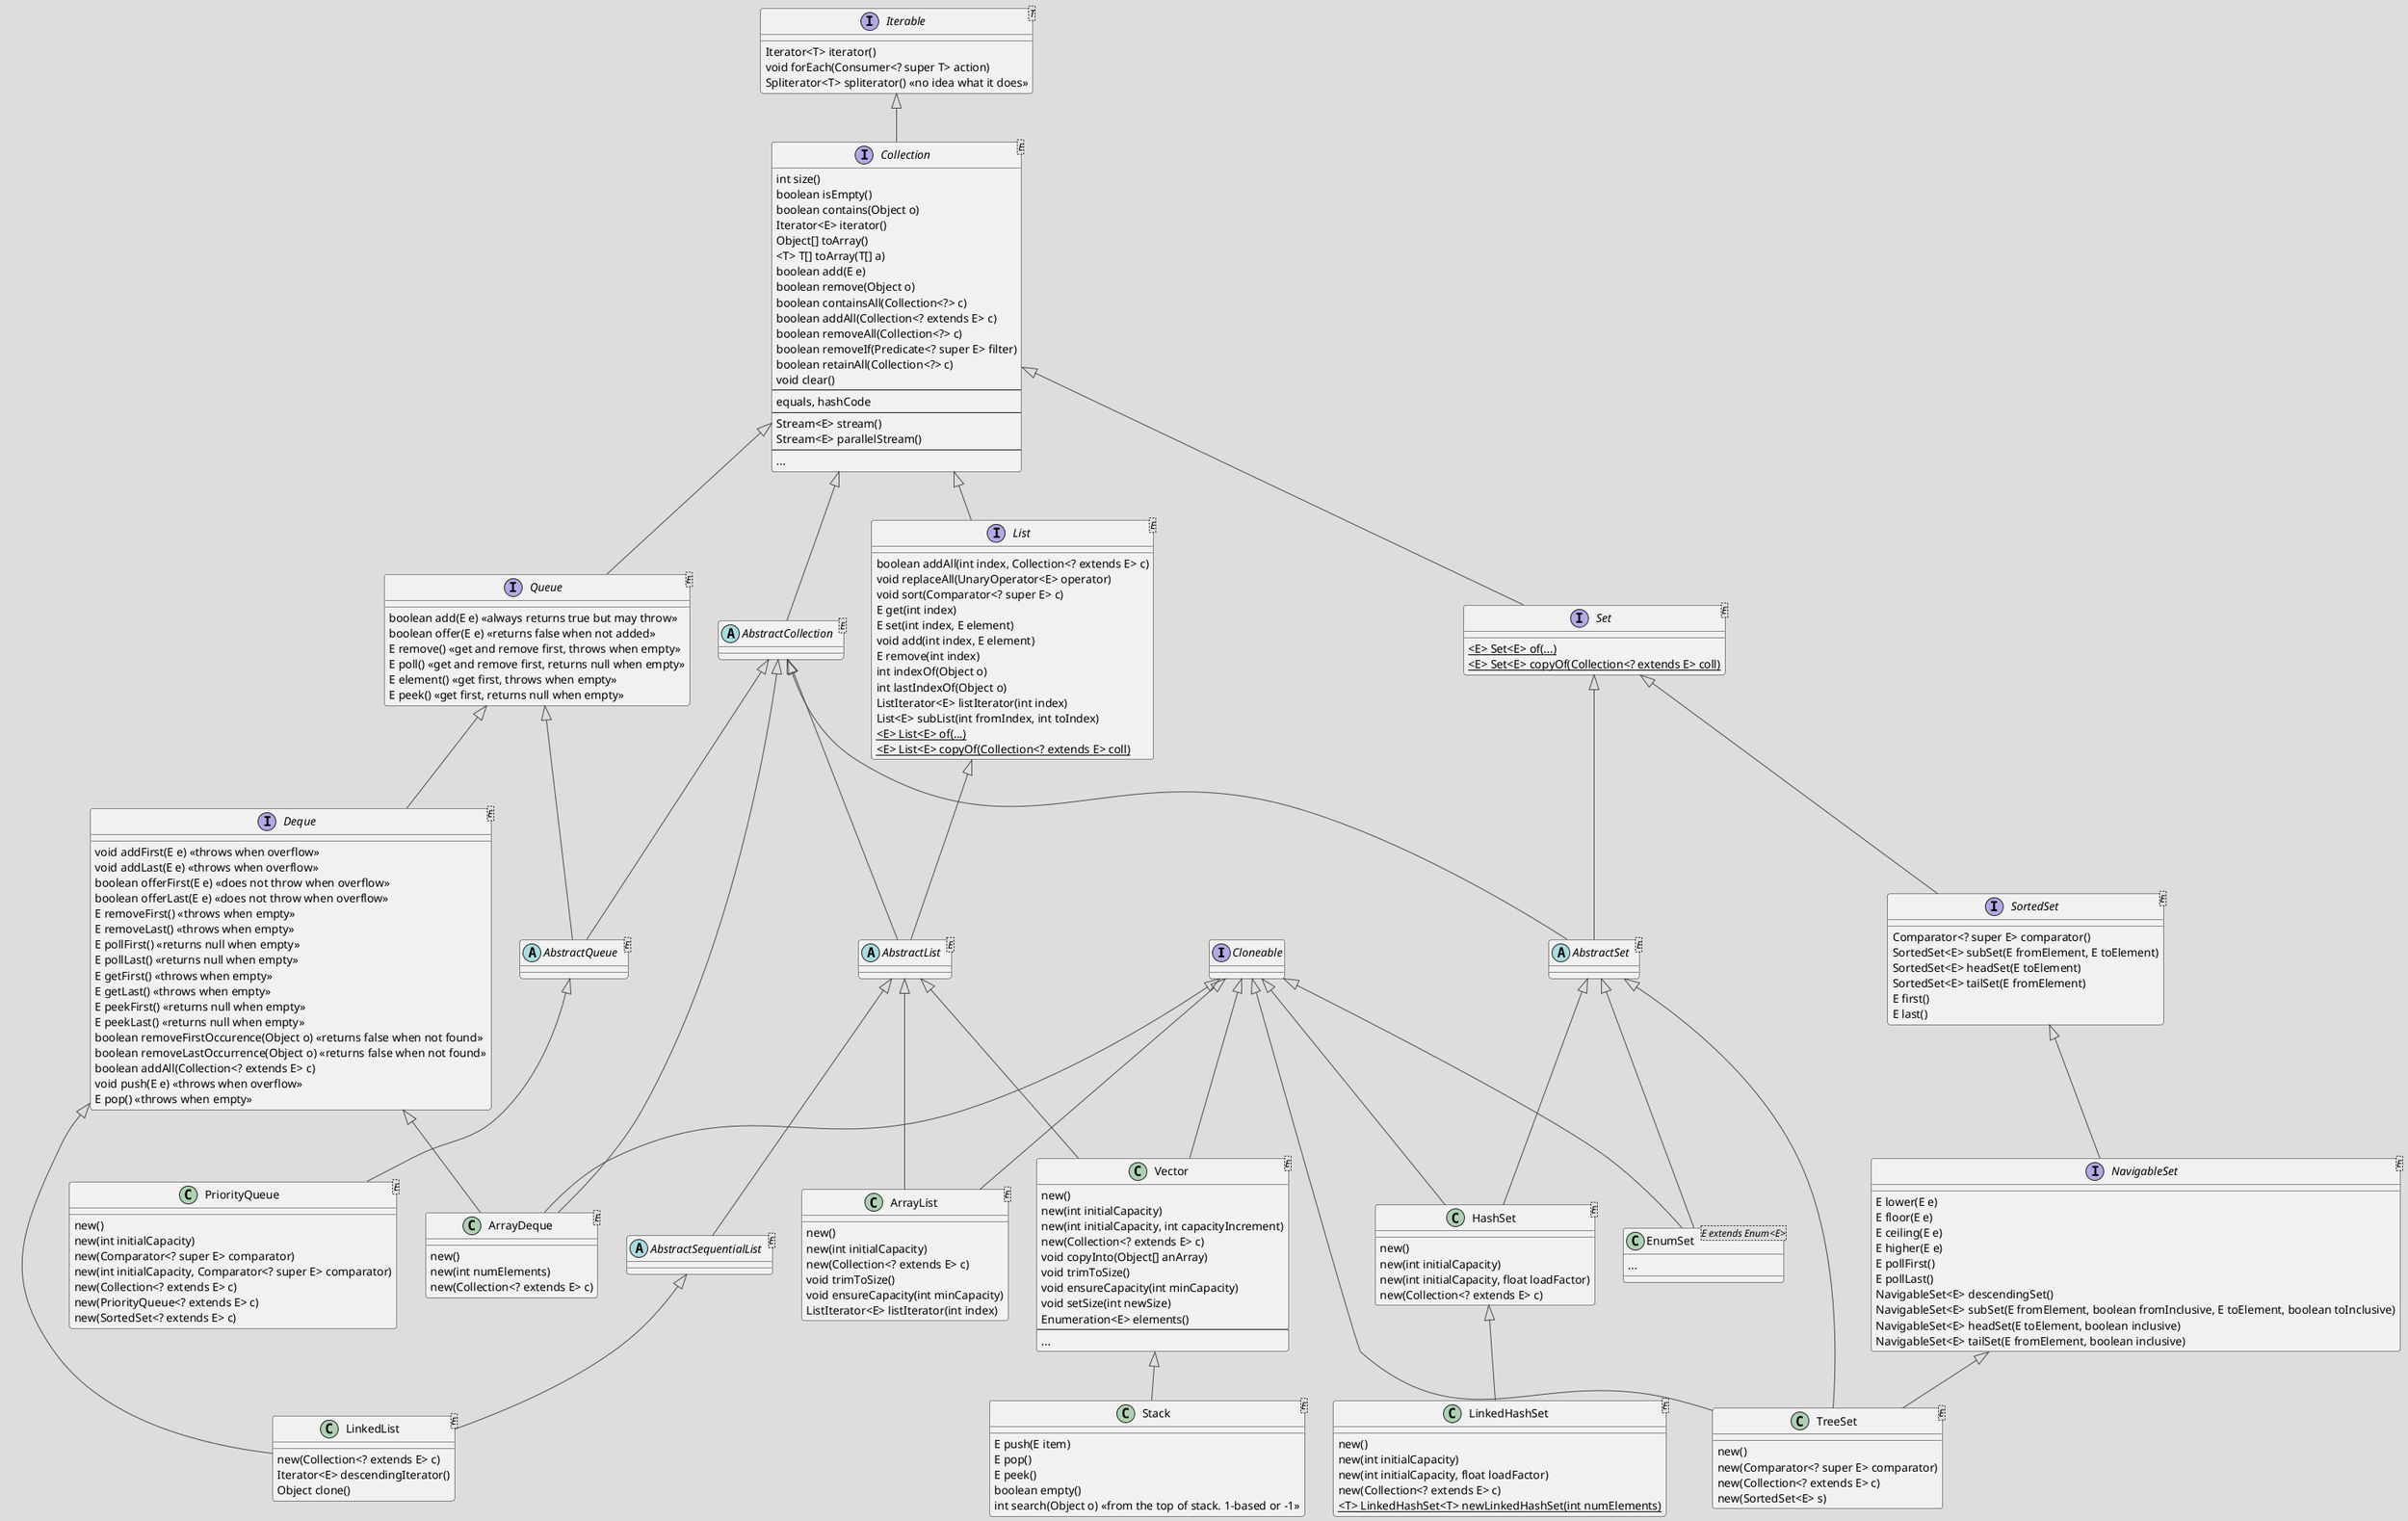 @startuml
!theme toy

interface Cloneable

interface Iterable<T> {
    Iterator<T> iterator()
    void forEach(Consumer<? super T> action)
    Spliterator<T> spliterator() <<no idea what it does>>
}

interface Collection<E> {
    int size()
    boolean isEmpty()
    boolean contains(Object o)
    Iterator<E> iterator()
    Object[] toArray()
    <T> T[] toArray(T[] a)
    boolean add(E e)
    boolean remove(Object o)
    boolean containsAll(Collection<?> c)
    boolean addAll(Collection<? extends E> c)
    boolean removeAll(Collection<?> c)
    boolean removeIf(Predicate<? super E> filter)
    boolean retainAll(Collection<?> c)
    void clear()
    --
    equals, hashCode
    --
    Stream<E> stream()
    Stream<E> parallelStream()
    --
    ...
}

interface Set<E> {
    {static} <E> Set<E> of(...)
    {static} <E> Set<E> copyOf(Collection<? extends E> coll)
}

interface SortedSet<E> {
    Comparator<? super E> comparator()
    SortedSet<E> subSet(E fromElement, E toElement)
    SortedSet<E> headSet(E toElement)
    SortedSet<E> tailSet(E fromElement)
    E first()
    E last()
}

interface NavigableSet<E> {
    E lower(E e)
    E floor(E e)
    E ceiling(E e)
    E higher(E e)
    E pollFirst()
    E pollLast()
    NavigableSet<E> descendingSet()
    NavigableSet<E> subSet(E fromElement, boolean fromInclusive, E toElement, boolean toInclusive)
    NavigableSet<E> headSet(E toElement, boolean inclusive)
    NavigableSet<E> tailSet(E fromElement, boolean inclusive)
}

interface Queue<E> {
    boolean add(E e) <<always returns true but may throw>>
    boolean offer(E e) <<returns false when not added>>
    E remove() <<get and remove first, throws when empty>>
    E poll() <<get and remove first, returns null when empty>>
    E element() <<get first, throws when empty>>
    E peek() <<get first, returns null when empty>>
}

interface Deque<E> {
    void addFirst(E e) <<throws when overflow>>
    void addLast(E e) <<throws when overflow>>
    boolean offerFirst(E e) <<does not throw when overflow>>
    boolean offerLast(E e) <<does not throw when overflow>>
    E removeFirst() <<throws when empty>>
    E removeLast() <<throws when empty>>
    E pollFirst() <<returns null when empty>>
    E pollLast() <<returns null when empty>>
    E getFirst() <<throws when empty>>
    E getLast() <<throws when empty>>
    E peekFirst() <<returns null when empty>>
    E peekLast() <<returns null when empty>>
    boolean removeFirstOccurence(Object o) <<returns false when not found>>
    boolean removeLastOccurrence(Object o) <<returns false when not found>>
    boolean addAll(Collection<? extends E> c)
    void push(E e) <<throws when overflow>>
    E pop() <<throws when empty>>
}

interface List<E> {
    boolean addAll(int index, Collection<? extends E> c)
    void replaceAll(UnaryOperator<E> operator)
    void sort(Comparator<? super E> c)
    E get(int index)
    E set(int index, E element)
    void add(int index, E element)
    E remove(int index)
    int indexOf(Object o)
    int lastIndexOf(Object o)
    ListIterator<E> listIterator(int index)
    List<E> subList(int fromIndex, int toIndex)
    {static} <E> List<E> of(...)
    {static} <E> List<E> copyOf(Collection<? extends E> coll)
}

abstract class AbstractCollection<E> {

}

abstract class AbstractList<E> {

}

abstract class AbstractSequentialList<E> {
}

abstract class AbstractSet<E> {

}

abstract class AbstractQueue<E> {

}

class LinkedList<E> {
    new(Collection<? extends E> c)


    Iterator<E> descendingIterator()
    Object clone()
}

class ArrayList<E> {
    new()
    new(int initialCapacity)
    new(Collection<? extends E> c)
    void trimToSize()
    void ensureCapacity(int minCapacity)
    ListIterator<E> listIterator(int index)
}

class Vector<E> {
    new()
    new(int initialCapacity)
    new(int initialCapacity, int capacityIncrement)
    new(Collection<? extends E> c)
    void copyInto(Object[] anArray)
    void trimToSize()
    void ensureCapacity(int minCapacity)
    void setSize(int newSize)
    Enumeration<E> elements()
    --
    ...
}

class Stack<E> {
    E push(E item)
    E pop()
    E peek()
    boolean empty()
    int search(Object o) <<from the top of stack. 1-based or -1>>
}

class TreeSet<E> {
    new()
    new(Comparator<? super E> comparator)
    new(Collection<? extends E> c)
    new(SortedSet<E> s)
}

class HashSet<E> {
    new()
    new(int initialCapacity)
    new(int initialCapacity, float loadFactor)
    new(Collection<? extends E> c)
}

class EnumSet<E extends Enum<E>> {
    ...
}

class PriorityQueue<E> {
    new()
    new(int initialCapacity)
    new(Comparator<? super E> comparator)
    new(int initialCapacity, Comparator<? super E> comparator)
    new(Collection<? extends E> c)
    new(PriorityQueue<? extends E> c)
    new(SortedSet<? extends E> c)
}

class ArrayDeque<E> {
    new()
    new(int numElements)
    new(Collection<? extends E> c)
}

class LinkedHashSet<E> {
    new()
    new(int initialCapacity)
    new(int initialCapacity, float loadFactor)
    new(Collection<? extends E> c)
    {static} <T> LinkedHashSet<T> newLinkedHashSet(int numElements)
}

Iterable <|-- Collection
Collection <|-- Set
Collection <|-- Queue
Queue <|-- Deque
Collection <|-- List
Collection <|-- AbstractCollection
List <|-- AbstractList
AbstractCollection <|-- AbstractList
AbstractList <|-- AbstractSequentialList
AbstractSequentialList <|-- LinkedList
Deque <|-- LinkedList
AbstractList <|-- ArrayList
Cloneable <|-- ArrayList
AbstractList <|-- Vector
Cloneable <|-- Vector
Vector <|-- Stack
AbstractCollection <|-- AbstractSet
Set <|-- AbstractSet
Set <|-- SortedSet
SortedSet <|-- NavigableSet
AbstractSet <|-- TreeSet
NavigableSet <|-- TreeSet
Cloneable <|-- TreeSet
AbstractSet <|-- HashSet
Cloneable <|-- HashSet
AbstractSet <|-- EnumSet
Cloneable <|-- EnumSet
Queue <|-- AbstractQueue
AbstractCollection <|-- AbstractQueue
AbstractQueue <|-- PriorityQueue
AbstractCollection <|-- ArrayDeque
Deque <|-- ArrayDeque
Cloneable <|-- ArrayDeque
HashSet <|-- LinkedHashSet
@enduml